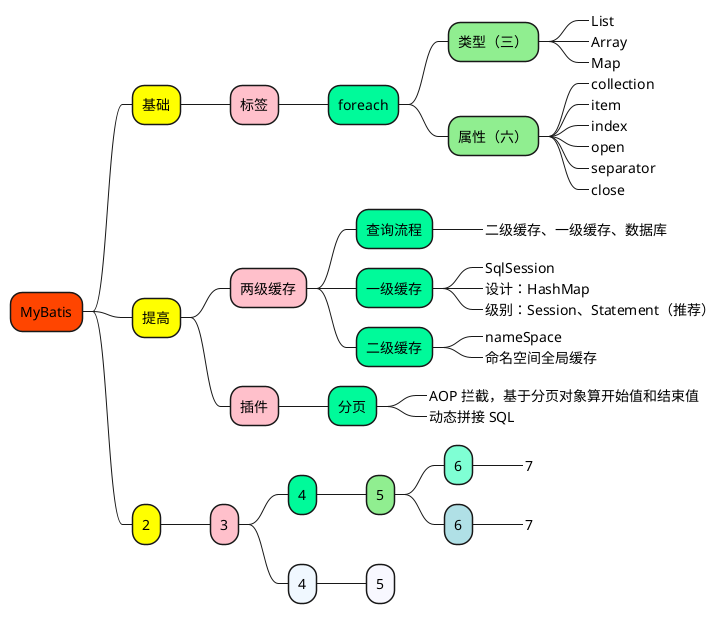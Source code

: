 @startmindmap

+[#OrangeRed] MyBatis

++[#yellow] 基础

+++[#Pink] 标签

++++[#MediumSpringGreen] foreach
+++++[#LightGreen] 类型（三）
++++++[#Aquamarine]_ List
++++++[#Aquamarine]_ Array
++++++[#Aquamarine]_ Map

+++++[#LightGreen] 属性（六）
++++++[#Aquamarine]_ collection
++++++[#Aquamarine]_ item
++++++[#Aquamarine]_ index
++++++[#Aquamarine]_ open
++++++[#Aquamarine]_ separator
++++++[#Aquamarine]_ close


++[#yellow] 提高

+++[#Pink] 两级缓存
++++[#MediumSpringGreen] 查询流程
+++++[#LightGreen]_ 二级缓存、一级缓存、数据库
++++[#MediumSpringGreen] 一级缓存
+++++[#LightGreen]_ SqlSession
+++++[#LightGreen]_ 设计：HashMap
+++++[#LightGreen]_ 级别：Session、Statement（推荐）

++++[#MediumSpringGreen] 二级缓存
+++++[#LightGreen]_ nameSpace
+++++[#LightGreen]_ 命名空间全局缓存

+++[#Pink] 插件
++++[#MediumSpringGreen] 分页
+++++[#LightGreen]_ AOP 拦截，基于分页对象算开始值和结束值
+++++[#LightGreen]_ 动态拼接 SQL




++[#yellow] 2

+++[#Pink] 3

++++[#MediumSpringGreen] 4
+++++[#LightGreen] 5
++++++[#Aquamarine] 6
+++++++[#Aquamarine]_ 7
++++++[#PowderBlue] 6
+++++++[#PowderBlue]_ 7
++++[#AliceBlue] 4
+++++[#GhostWhite] 5





@endmindmap